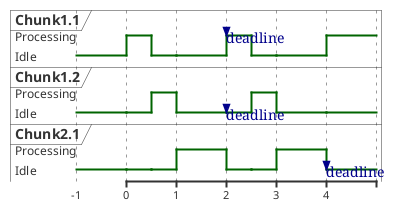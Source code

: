 @startuml
robust "Chunk1.1" as uno
robust "Chunk1.2" as due
robust "Chunk2.1" as tre

@-1
uno is Idle
due is Idle
tre is Idle

@0
uno is Processing
due is Idle
tre is Idle

@0.5
uno is Idle
due is Processing
tre is Idle

@1
uno is Idle
due is Idle
tre is Processing

@2
uno is Processing
due is Idle
tre is Idle
uno -> uno : deadline
due -> due : deadline

@2.5
uno is Idle
due is Processing
tre is Idle

@3
uno is Idle
due is Idle
tre is Processing

@4
uno is Processing
due is Idle
tre is Idle
tre -> tre : deadline

@enduml